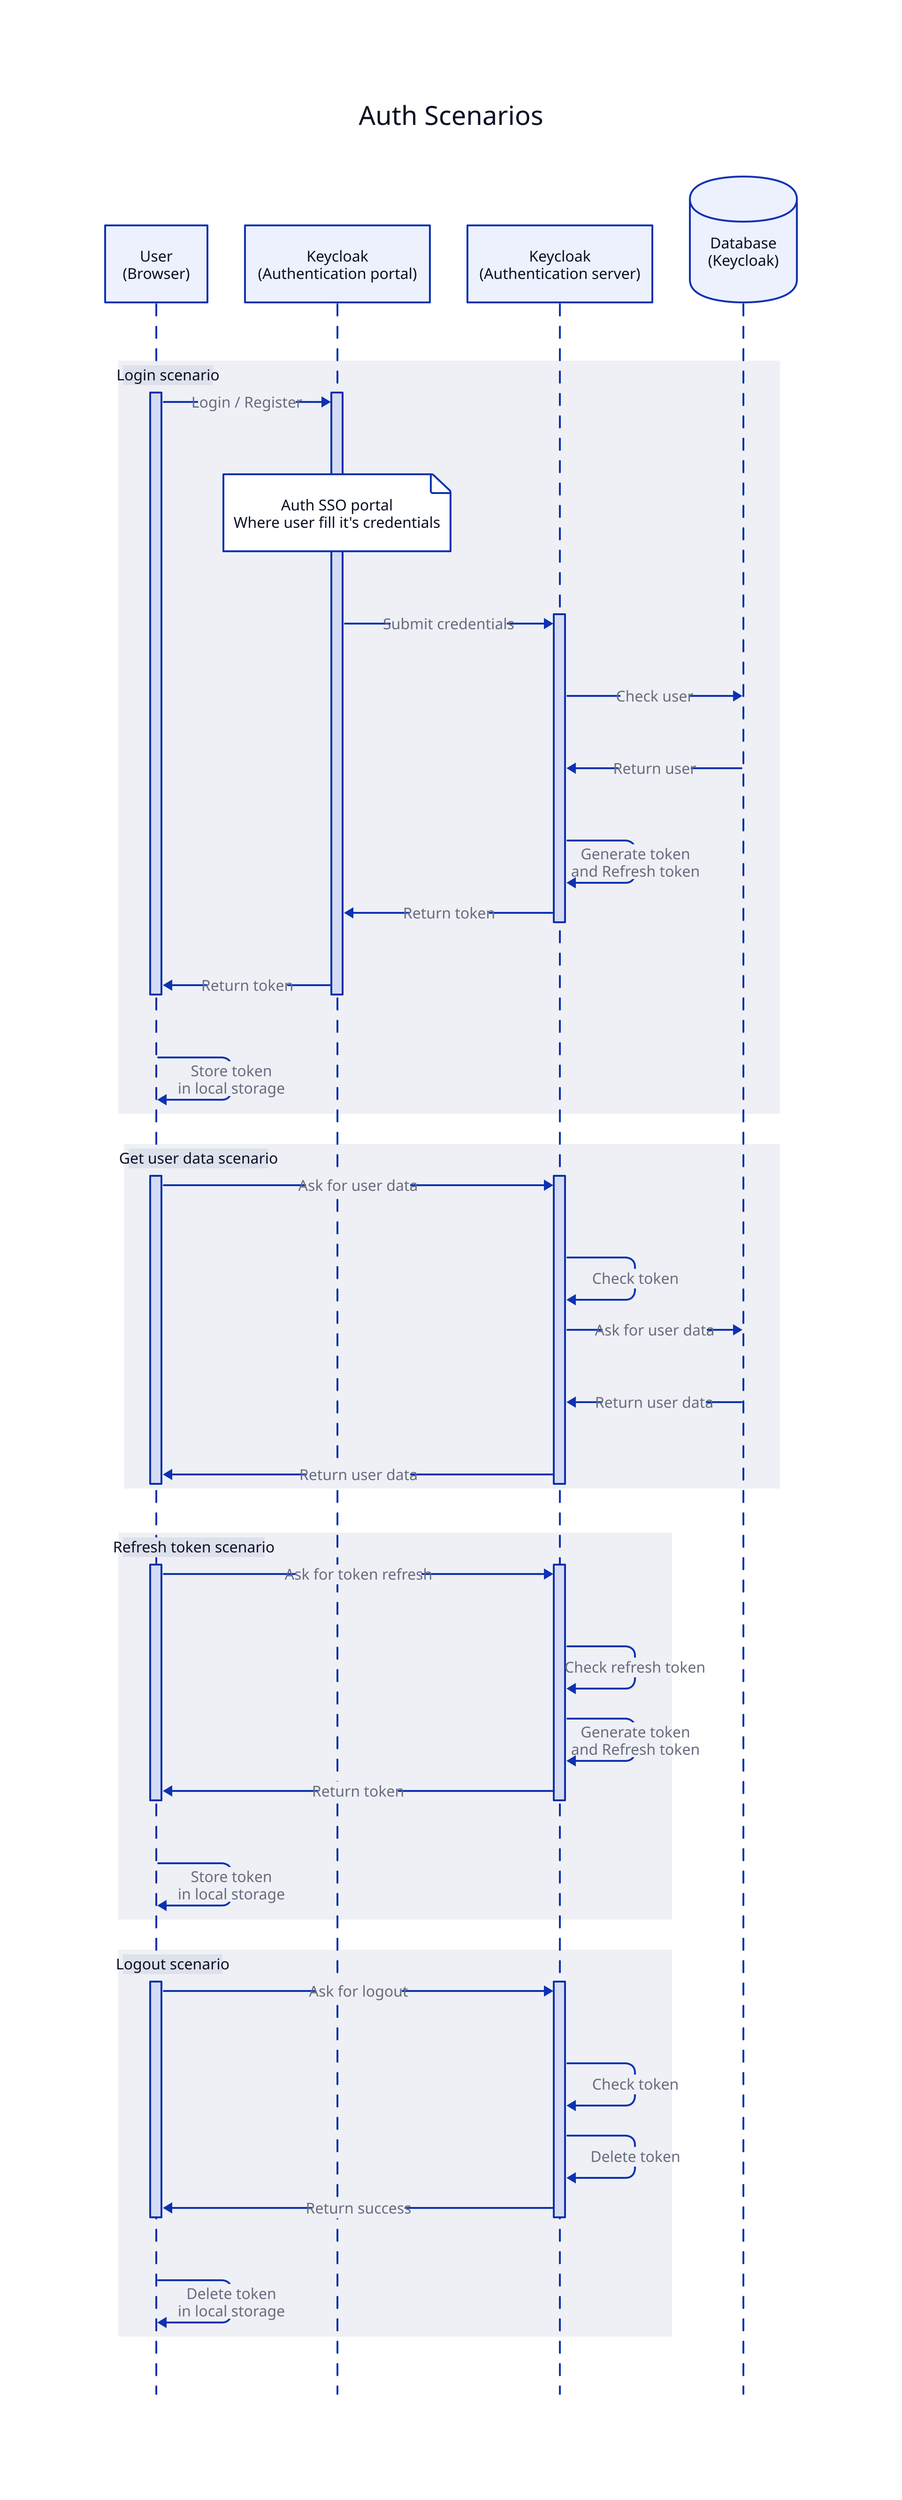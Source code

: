 auth: Auth Scenarios {
  shape: sequence_diagram

  user: "User\n(Browser)"
  keycloak_auth: "Keycloak\n(Authentication portal)"
  keycloak: "Keycloak\n(Authentication server)"
  db: "Database\n(Keycloak)" {
    shape: cylinder
  }

  login_scenario: "Login scenario" {
    user.login -> keycloak_auth.login: Login / Register
    keycloak_auth."Auth SSO portal\nWhere user fill it's credentials"
    keycloak_auth.login -> keycloak.login: Submit credentials
    keycloak.login -> db: Check user
    db -> keycloak.login: Return user
    keycloak.login -> keycloak.login: Generate token\nand Refresh token
    keycloak.login -> keycloak_auth.login: Return token
    keycloak_auth.login -> user.login: Return token
    user -> user: Store token\nin local storage
  }

  get_me_scenario: "Get user data scenario" {
    user.get_me -> keycloak.get_me: Ask for user data
    keycloak.get_me -> keycloak.get_me: Check token
    keycloak.get_me -> db: Ask for user data
    db -> keycloak.get_me: Return user data
    keycloak.get_me -> user.get_me: Return user data
  }

  refresh_token_scenario: "Refresh token scenario" {
    user.refresh_token -> keycloak.refresh_token: Ask for token refresh
    keycloak.refresh_token -> keycloak.refresh_token: Check refresh token
    keycloak.refresh_token -> keycloak.refresh_token: Generate token\nand Refresh token
    keycloak.refresh_token -> user.refresh_token: Return token
    user -> user: Store token\nin local storage
  }

  logout_scenario: "Logout scenario" {
    user.logout -> keycloak.logout: Ask for logout
    keycloak.logout -> keycloak.logout: Check token
    keycloak.logout -> keycloak.logout: Delete token
    keycloak.logout -> user.logout: Return success

    user -> user: Delete token\nin local storage
  }
}
